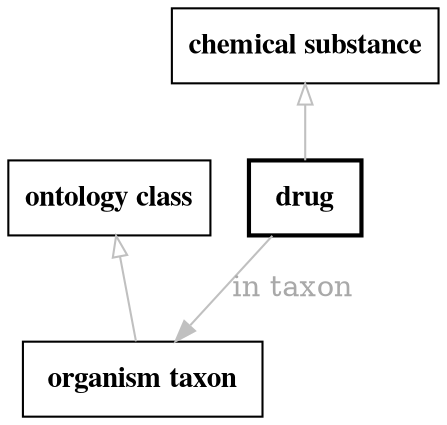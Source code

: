 // biolink model
digraph {
	graph [fontsize=32 penwidth=5]
	node [color=black fontname="times bold" shape=rectangle]
	edge [color=gray fontcolor=darkgray]
	drug [label=" drug " style=bold]
	"chemical substance" -> drug [label="" arrowtail=onormal dir=back]
	drug -> "organism taxon" [label="in taxon"]
	"organism taxon" [label=" organism taxon " style=solid]
	"ontology class" -> "organism taxon" [label="" arrowtail=onormal dir=back]
}
